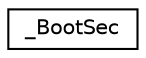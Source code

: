 digraph "Graphical Class Hierarchy"
{
  edge [fontname="Helvetica",fontsize="10",labelfontname="Helvetica",labelfontsize="10"];
  node [fontname="Helvetica",fontsize="10",shape=record];
  rankdir="LR";
  Node1 [label="_BootSec",height=0.2,width=0.4,color="black", fillcolor="white", style="filled",URL="$struct___boot_sec.html"];
}
